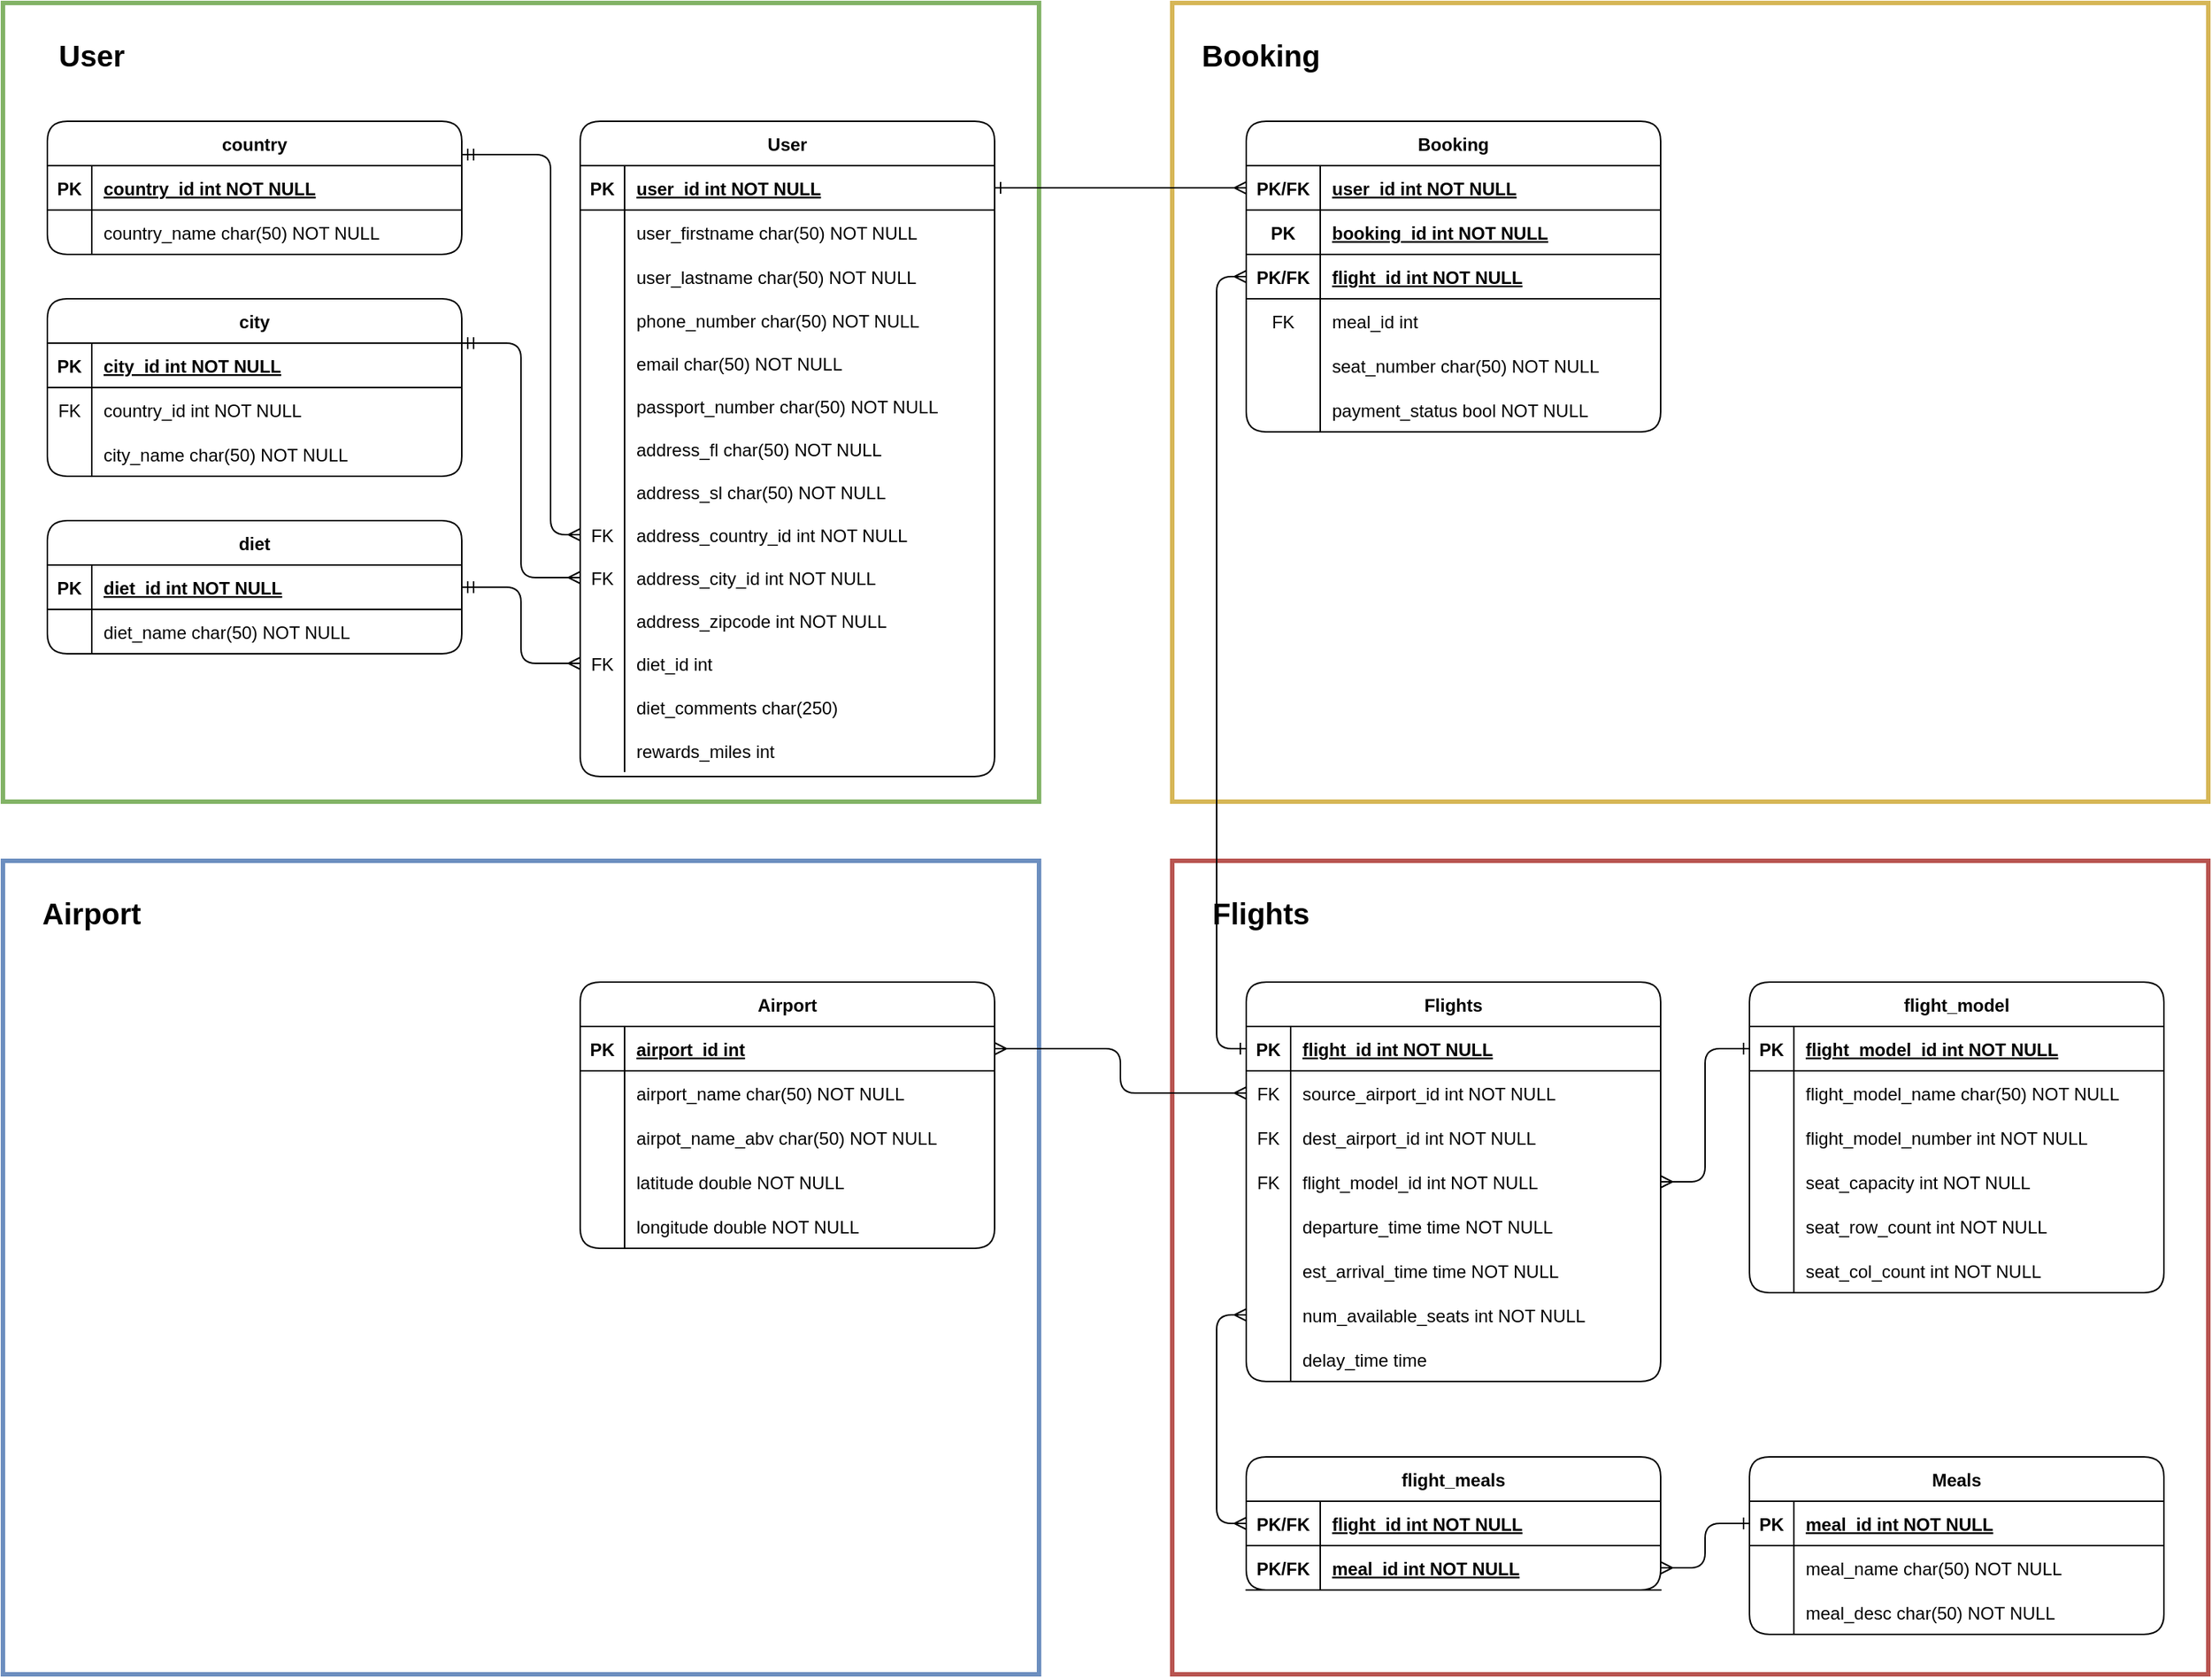 <mxfile version="20.3.0" type="device"><diagram id="R2lEEEUBdFMjLlhIrx00" name="Page-1"><mxGraphModel dx="3605" dy="1136" grid="1" gridSize="10" guides="1" tooltips="1" connect="1" arrows="1" fold="1" page="1" pageScale="1" pageWidth="850" pageHeight="1100" math="0" shadow="0" extFonts="Permanent Marker^https://fonts.googleapis.com/css?family=Permanent+Marker"><root><mxCell id="0"/><mxCell id="1" parent="0"/><mxCell id="bxYTt4ut_cPUTxwGHmNf-6" value="" style="whiteSpace=wrap;html=1;rounded=0;sketch=0;fillStyle=auto;fillColor=none;perimeterSpacing=1;strokeColor=#6c8ebf;strokeWidth=3;" vertex="1" parent="1"><mxGeometry x="-740" y="620" width="700" height="550" as="geometry"/></mxCell><mxCell id="bxYTt4ut_cPUTxwGHmNf-5" value="" style="whiteSpace=wrap;html=1;rounded=0;sketch=0;fillStyle=auto;fillColor=none;perimeterSpacing=1;strokeColor=#b85450;strokeWidth=3;" vertex="1" parent="1"><mxGeometry x="50" y="620" width="700" height="550" as="geometry"/></mxCell><mxCell id="bxYTt4ut_cPUTxwGHmNf-4" value="" style="whiteSpace=wrap;html=1;rounded=0;sketch=0;fillStyle=auto;fillColor=none;perimeterSpacing=1;strokeColor=#d6b656;strokeWidth=3;" vertex="1" parent="1"><mxGeometry x="50" y="40" width="700" height="540" as="geometry"/></mxCell><mxCell id="bxYTt4ut_cPUTxwGHmNf-3" value="" style="whiteSpace=wrap;html=1;rounded=0;sketch=0;fillStyle=auto;fillColor=none;perimeterSpacing=1;strokeColor=#82b366;strokeWidth=3;" vertex="1" parent="1"><mxGeometry x="-740" y="40" width="700" height="540" as="geometry"/></mxCell><mxCell id="C-vyLk0tnHw3VtMMgP7b-2" value="Booking" style="shape=table;startSize=30;container=1;collapsible=1;childLayout=tableLayout;fixedRows=1;rowLines=0;fontStyle=1;align=center;resizeLast=1;rounded=1;" parent="1" vertex="1"><mxGeometry x="100" y="120" width="280" height="210" as="geometry"/></mxCell><mxCell id="C-vyLk0tnHw3VtMMgP7b-3" value="" style="shape=partialRectangle;collapsible=0;dropTarget=0;pointerEvents=0;fillColor=none;points=[[0,0.5],[1,0.5]];portConstraint=eastwest;top=0;left=0;right=0;bottom=1;" parent="C-vyLk0tnHw3VtMMgP7b-2" vertex="1"><mxGeometry y="30" width="280" height="30" as="geometry"/></mxCell><mxCell id="C-vyLk0tnHw3VtMMgP7b-4" value="PK/FK" style="shape=partialRectangle;overflow=hidden;connectable=0;fillColor=none;top=0;left=0;bottom=0;right=0;fontStyle=1;" parent="C-vyLk0tnHw3VtMMgP7b-3" vertex="1"><mxGeometry width="50" height="30" as="geometry"><mxRectangle width="50" height="30" as="alternateBounds"/></mxGeometry></mxCell><mxCell id="C-vyLk0tnHw3VtMMgP7b-5" value="user_id int NOT NULL " style="shape=partialRectangle;overflow=hidden;connectable=0;fillColor=none;top=0;left=0;bottom=0;right=0;align=left;spacingLeft=6;fontStyle=5;" parent="C-vyLk0tnHw3VtMMgP7b-3" vertex="1"><mxGeometry x="50" width="230" height="30" as="geometry"><mxRectangle width="230" height="30" as="alternateBounds"/></mxGeometry></mxCell><mxCell id="lX04z2hydrAhN4slRH4q-116" value="" style="shape=partialRectangle;collapsible=0;dropTarget=0;pointerEvents=0;fillColor=none;points=[[0,0.5],[1,0.5]];portConstraint=eastwest;top=0;left=0;right=0;bottom=1;" parent="C-vyLk0tnHw3VtMMgP7b-2" vertex="1"><mxGeometry y="60" width="280" height="30" as="geometry"/></mxCell><mxCell id="lX04z2hydrAhN4slRH4q-117" value="PK" style="shape=partialRectangle;overflow=hidden;connectable=0;fillColor=none;top=0;left=0;bottom=0;right=0;fontStyle=1;" parent="lX04z2hydrAhN4slRH4q-116" vertex="1"><mxGeometry width="50" height="30" as="geometry"><mxRectangle width="50" height="30" as="alternateBounds"/></mxGeometry></mxCell><mxCell id="lX04z2hydrAhN4slRH4q-118" value="booking_id int NOT NULL " style="shape=partialRectangle;overflow=hidden;connectable=0;fillColor=none;top=0;left=0;bottom=0;right=0;align=left;spacingLeft=6;fontStyle=5;" parent="lX04z2hydrAhN4slRH4q-116" vertex="1"><mxGeometry x="50" width="230" height="30" as="geometry"><mxRectangle width="230" height="30" as="alternateBounds"/></mxGeometry></mxCell><mxCell id="lX04z2hydrAhN4slRH4q-119" value="" style="shape=partialRectangle;collapsible=0;dropTarget=0;pointerEvents=0;fillColor=none;points=[[0,0.5],[1,0.5]];portConstraint=eastwest;top=0;left=0;right=0;bottom=1;" parent="C-vyLk0tnHw3VtMMgP7b-2" vertex="1"><mxGeometry y="90" width="280" height="30" as="geometry"/></mxCell><mxCell id="lX04z2hydrAhN4slRH4q-120" value="PK/FK" style="shape=partialRectangle;overflow=hidden;connectable=0;fillColor=none;top=0;left=0;bottom=0;right=0;fontStyle=1;" parent="lX04z2hydrAhN4slRH4q-119" vertex="1"><mxGeometry width="50" height="30" as="geometry"><mxRectangle width="50" height="30" as="alternateBounds"/></mxGeometry></mxCell><mxCell id="lX04z2hydrAhN4slRH4q-121" value="flight_id int NOT NULL " style="shape=partialRectangle;overflow=hidden;connectable=0;fillColor=none;top=0;left=0;bottom=0;right=0;align=left;spacingLeft=6;fontStyle=5;" parent="lX04z2hydrAhN4slRH4q-119" vertex="1"><mxGeometry x="50" width="230" height="30" as="geometry"><mxRectangle width="230" height="30" as="alternateBounds"/></mxGeometry></mxCell><mxCell id="C-vyLk0tnHw3VtMMgP7b-9" value="" style="shape=partialRectangle;collapsible=0;dropTarget=0;pointerEvents=0;fillColor=none;points=[[0,0.5],[1,0.5]];portConstraint=eastwest;top=0;left=0;right=0;bottom=0;" parent="C-vyLk0tnHw3VtMMgP7b-2" vertex="1"><mxGeometry y="120" width="280" height="30" as="geometry"/></mxCell><mxCell id="C-vyLk0tnHw3VtMMgP7b-10" value="FK" style="shape=partialRectangle;overflow=hidden;connectable=0;fillColor=none;top=0;left=0;bottom=0;right=0;" parent="C-vyLk0tnHw3VtMMgP7b-9" vertex="1"><mxGeometry width="50" height="30" as="geometry"><mxRectangle width="50" height="30" as="alternateBounds"/></mxGeometry></mxCell><mxCell id="C-vyLk0tnHw3VtMMgP7b-11" value="meal_id int " style="shape=partialRectangle;overflow=hidden;connectable=0;fillColor=none;top=0;left=0;bottom=0;right=0;align=left;spacingLeft=6;" parent="C-vyLk0tnHw3VtMMgP7b-9" vertex="1"><mxGeometry x="50" width="230" height="30" as="geometry"><mxRectangle width="230" height="30" as="alternateBounds"/></mxGeometry></mxCell><mxCell id="lX04z2hydrAhN4slRH4q-99" value="" style="shape=partialRectangle;collapsible=0;dropTarget=0;pointerEvents=0;fillColor=none;points=[[0,0.5],[1,0.5]];portConstraint=eastwest;top=0;left=0;right=0;bottom=0;" parent="C-vyLk0tnHw3VtMMgP7b-2" vertex="1"><mxGeometry y="150" width="280" height="30" as="geometry"/></mxCell><mxCell id="lX04z2hydrAhN4slRH4q-100" value="" style="shape=partialRectangle;overflow=hidden;connectable=0;fillColor=none;top=0;left=0;bottom=0;right=0;fontStyle=1" parent="lX04z2hydrAhN4slRH4q-99" vertex="1"><mxGeometry width="50" height="30" as="geometry"><mxRectangle width="50" height="30" as="alternateBounds"/></mxGeometry></mxCell><mxCell id="lX04z2hydrAhN4slRH4q-101" value="seat_number char(50) NOT NULL" style="shape=partialRectangle;overflow=hidden;connectable=0;fillColor=none;top=0;left=0;bottom=0;right=0;align=left;spacingLeft=6;" parent="lX04z2hydrAhN4slRH4q-99" vertex="1"><mxGeometry x="50" width="230" height="30" as="geometry"><mxRectangle width="230" height="30" as="alternateBounds"/></mxGeometry></mxCell><mxCell id="lX04z2hydrAhN4slRH4q-102" value="" style="shape=partialRectangle;collapsible=0;dropTarget=0;pointerEvents=0;fillColor=none;points=[[0,0.5],[1,0.5]];portConstraint=eastwest;top=0;left=0;right=0;bottom=0;" parent="C-vyLk0tnHw3VtMMgP7b-2" vertex="1"><mxGeometry y="180" width="280" height="30" as="geometry"/></mxCell><mxCell id="lX04z2hydrAhN4slRH4q-103" value="" style="shape=partialRectangle;overflow=hidden;connectable=0;fillColor=none;top=0;left=0;bottom=0;right=0;" parent="lX04z2hydrAhN4slRH4q-102" vertex="1"><mxGeometry width="50" height="30" as="geometry"><mxRectangle width="50" height="30" as="alternateBounds"/></mxGeometry></mxCell><mxCell id="lX04z2hydrAhN4slRH4q-104" value="payment_status bool NOT NULL" style="shape=partialRectangle;overflow=hidden;connectable=0;fillColor=none;top=0;left=0;bottom=0;right=0;align=left;spacingLeft=6;" parent="lX04z2hydrAhN4slRH4q-102" vertex="1"><mxGeometry x="50" width="230" height="30" as="geometry"><mxRectangle width="230" height="30" as="alternateBounds"/></mxGeometry></mxCell><mxCell id="C-vyLk0tnHw3VtMMgP7b-13" value="Flights" style="shape=table;startSize=30;container=1;collapsible=1;childLayout=tableLayout;fixedRows=1;rowLines=0;fontStyle=1;align=center;resizeLast=1;rounded=1;" parent="1" vertex="1"><mxGeometry x="100" y="702" width="280" height="270" as="geometry"/></mxCell><mxCell id="C-vyLk0tnHw3VtMMgP7b-14" value="" style="shape=partialRectangle;collapsible=0;dropTarget=0;pointerEvents=0;fillColor=none;points=[[0,0.5],[1,0.5]];portConstraint=eastwest;top=0;left=0;right=0;bottom=1;" parent="C-vyLk0tnHw3VtMMgP7b-13" vertex="1"><mxGeometry y="30" width="280" height="30" as="geometry"/></mxCell><mxCell id="C-vyLk0tnHw3VtMMgP7b-15" value="PK" style="shape=partialRectangle;overflow=hidden;connectable=0;fillColor=none;top=0;left=0;bottom=0;right=0;fontStyle=1;" parent="C-vyLk0tnHw3VtMMgP7b-14" vertex="1"><mxGeometry width="30" height="30" as="geometry"><mxRectangle width="30" height="30" as="alternateBounds"/></mxGeometry></mxCell><mxCell id="C-vyLk0tnHw3VtMMgP7b-16" value="flight_id int NOT NULL " style="shape=partialRectangle;overflow=hidden;connectable=0;fillColor=none;top=0;left=0;bottom=0;right=0;align=left;spacingLeft=6;fontStyle=5;" parent="C-vyLk0tnHw3VtMMgP7b-14" vertex="1"><mxGeometry x="30" width="250" height="30" as="geometry"><mxRectangle width="250" height="30" as="alternateBounds"/></mxGeometry></mxCell><mxCell id="C-vyLk0tnHw3VtMMgP7b-20" value="" style="shape=partialRectangle;collapsible=0;dropTarget=0;pointerEvents=0;fillColor=none;points=[[0,0.5],[1,0.5]];portConstraint=eastwest;top=0;left=0;right=0;bottom=0;" parent="C-vyLk0tnHw3VtMMgP7b-13" vertex="1"><mxGeometry y="60" width="280" height="30" as="geometry"/></mxCell><mxCell id="C-vyLk0tnHw3VtMMgP7b-21" value="FK" style="shape=partialRectangle;overflow=hidden;connectable=0;fillColor=none;top=0;left=0;bottom=0;right=0;" parent="C-vyLk0tnHw3VtMMgP7b-20" vertex="1"><mxGeometry width="30" height="30" as="geometry"><mxRectangle width="30" height="30" as="alternateBounds"/></mxGeometry></mxCell><mxCell id="C-vyLk0tnHw3VtMMgP7b-22" value="source_airport_id int NOT NULL" style="shape=partialRectangle;overflow=hidden;connectable=0;fillColor=none;top=0;left=0;bottom=0;right=0;align=left;spacingLeft=6;" parent="C-vyLk0tnHw3VtMMgP7b-20" vertex="1"><mxGeometry x="30" width="250" height="30" as="geometry"><mxRectangle width="250" height="30" as="alternateBounds"/></mxGeometry></mxCell><mxCell id="C-vyLk0tnHw3VtMMgP7b-17" value="" style="shape=partialRectangle;collapsible=0;dropTarget=0;pointerEvents=0;fillColor=none;points=[[0,0.5],[1,0.5]];portConstraint=eastwest;top=0;left=0;right=0;bottom=0;" parent="C-vyLk0tnHw3VtMMgP7b-13" vertex="1"><mxGeometry y="90" width="280" height="30" as="geometry"/></mxCell><mxCell id="C-vyLk0tnHw3VtMMgP7b-18" value="FK" style="shape=partialRectangle;overflow=hidden;connectable=0;fillColor=none;top=0;left=0;bottom=0;right=0;" parent="C-vyLk0tnHw3VtMMgP7b-17" vertex="1"><mxGeometry width="30" height="30" as="geometry"><mxRectangle width="30" height="30" as="alternateBounds"/></mxGeometry></mxCell><mxCell id="C-vyLk0tnHw3VtMMgP7b-19" value="dest_airport_id int NOT NULL" style="shape=partialRectangle;overflow=hidden;connectable=0;fillColor=none;top=0;left=0;bottom=0;right=0;align=left;spacingLeft=6;" parent="C-vyLk0tnHw3VtMMgP7b-17" vertex="1"><mxGeometry x="30" width="250" height="30" as="geometry"><mxRectangle width="250" height="30" as="alternateBounds"/></mxGeometry></mxCell><mxCell id="lX04z2hydrAhN4slRH4q-123" value="" style="shape=partialRectangle;collapsible=0;dropTarget=0;pointerEvents=0;fillColor=none;points=[[0,0.5],[1,0.5]];portConstraint=eastwest;top=0;left=0;right=0;bottom=0;" parent="C-vyLk0tnHw3VtMMgP7b-13" vertex="1"><mxGeometry y="120" width="280" height="30" as="geometry"/></mxCell><mxCell id="lX04z2hydrAhN4slRH4q-124" value="FK" style="shape=partialRectangle;overflow=hidden;connectable=0;fillColor=none;top=0;left=0;bottom=0;right=0;" parent="lX04z2hydrAhN4slRH4q-123" vertex="1"><mxGeometry width="30" height="30" as="geometry"><mxRectangle width="30" height="30" as="alternateBounds"/></mxGeometry></mxCell><mxCell id="lX04z2hydrAhN4slRH4q-125" value="flight_model_id int NOT NULL" style="shape=partialRectangle;overflow=hidden;connectable=0;fillColor=none;top=0;left=0;bottom=0;right=0;align=left;spacingLeft=6;" parent="lX04z2hydrAhN4slRH4q-123" vertex="1"><mxGeometry x="30" width="250" height="30" as="geometry"><mxRectangle width="250" height="30" as="alternateBounds"/></mxGeometry></mxCell><mxCell id="lX04z2hydrAhN4slRH4q-126" value="" style="shape=partialRectangle;collapsible=0;dropTarget=0;pointerEvents=0;fillColor=none;points=[[0,0.5],[1,0.5]];portConstraint=eastwest;top=0;left=0;right=0;bottom=0;" parent="C-vyLk0tnHw3VtMMgP7b-13" vertex="1"><mxGeometry y="150" width="280" height="30" as="geometry"/></mxCell><mxCell id="lX04z2hydrAhN4slRH4q-127" value="" style="shape=partialRectangle;overflow=hidden;connectable=0;fillColor=none;top=0;left=0;bottom=0;right=0;" parent="lX04z2hydrAhN4slRH4q-126" vertex="1"><mxGeometry width="30" height="30" as="geometry"><mxRectangle width="30" height="30" as="alternateBounds"/></mxGeometry></mxCell><mxCell id="lX04z2hydrAhN4slRH4q-128" value="departure_time time NOT NULL" style="shape=partialRectangle;overflow=hidden;connectable=0;fillColor=none;top=0;left=0;bottom=0;right=0;align=left;spacingLeft=6;" parent="lX04z2hydrAhN4slRH4q-126" vertex="1"><mxGeometry x="30" width="250" height="30" as="geometry"><mxRectangle width="250" height="30" as="alternateBounds"/></mxGeometry></mxCell><mxCell id="lX04z2hydrAhN4slRH4q-129" value="" style="shape=partialRectangle;collapsible=0;dropTarget=0;pointerEvents=0;fillColor=none;points=[[0,0.5],[1,0.5]];portConstraint=eastwest;top=0;left=0;right=0;bottom=0;" parent="C-vyLk0tnHw3VtMMgP7b-13" vertex="1"><mxGeometry y="180" width="280" height="30" as="geometry"/></mxCell><mxCell id="lX04z2hydrAhN4slRH4q-130" value="" style="shape=partialRectangle;overflow=hidden;connectable=0;fillColor=none;top=0;left=0;bottom=0;right=0;" parent="lX04z2hydrAhN4slRH4q-129" vertex="1"><mxGeometry width="30" height="30" as="geometry"><mxRectangle width="30" height="30" as="alternateBounds"/></mxGeometry></mxCell><mxCell id="lX04z2hydrAhN4slRH4q-131" value="est_arrival_time time NOT NULL" style="shape=partialRectangle;overflow=hidden;connectable=0;fillColor=none;top=0;left=0;bottom=0;right=0;align=left;spacingLeft=6;" parent="lX04z2hydrAhN4slRH4q-129" vertex="1"><mxGeometry x="30" width="250" height="30" as="geometry"><mxRectangle width="250" height="30" as="alternateBounds"/></mxGeometry></mxCell><mxCell id="lX04z2hydrAhN4slRH4q-132" value="" style="shape=partialRectangle;collapsible=0;dropTarget=0;pointerEvents=0;fillColor=none;points=[[0,0.5],[1,0.5]];portConstraint=eastwest;top=0;left=0;right=0;bottom=0;" parent="C-vyLk0tnHw3VtMMgP7b-13" vertex="1"><mxGeometry y="210" width="280" height="30" as="geometry"/></mxCell><mxCell id="lX04z2hydrAhN4slRH4q-133" value="" style="shape=partialRectangle;overflow=hidden;connectable=0;fillColor=none;top=0;left=0;bottom=0;right=0;" parent="lX04z2hydrAhN4slRH4q-132" vertex="1"><mxGeometry width="30" height="30" as="geometry"><mxRectangle width="30" height="30" as="alternateBounds"/></mxGeometry></mxCell><mxCell id="lX04z2hydrAhN4slRH4q-134" value="num_available_seats int NOT NULL" style="shape=partialRectangle;overflow=hidden;connectable=0;fillColor=none;top=0;left=0;bottom=0;right=0;align=left;spacingLeft=6;" parent="lX04z2hydrAhN4slRH4q-132" vertex="1"><mxGeometry x="30" width="250" height="30" as="geometry"><mxRectangle width="250" height="30" as="alternateBounds"/></mxGeometry></mxCell><mxCell id="lX04z2hydrAhN4slRH4q-177" value="" style="shape=partialRectangle;collapsible=0;dropTarget=0;pointerEvents=0;fillColor=none;points=[[0,0.5],[1,0.5]];portConstraint=eastwest;top=0;left=0;right=0;bottom=0;" parent="C-vyLk0tnHw3VtMMgP7b-13" vertex="1"><mxGeometry y="240" width="280" height="30" as="geometry"/></mxCell><mxCell id="lX04z2hydrAhN4slRH4q-178" value="" style="shape=partialRectangle;overflow=hidden;connectable=0;fillColor=none;top=0;left=0;bottom=0;right=0;" parent="lX04z2hydrAhN4slRH4q-177" vertex="1"><mxGeometry width="30" height="30" as="geometry"><mxRectangle width="30" height="30" as="alternateBounds"/></mxGeometry></mxCell><mxCell id="lX04z2hydrAhN4slRH4q-179" value="delay_time time" style="shape=partialRectangle;overflow=hidden;connectable=0;fillColor=none;top=0;left=0;bottom=0;right=0;align=left;spacingLeft=6;" parent="lX04z2hydrAhN4slRH4q-177" vertex="1"><mxGeometry x="30" width="250" height="30" as="geometry"><mxRectangle width="250" height="30" as="alternateBounds"/></mxGeometry></mxCell><mxCell id="C-vyLk0tnHw3VtMMgP7b-23" value="User" style="shape=table;startSize=30;container=1;collapsible=1;childLayout=tableLayout;fixedRows=1;rowLines=0;fontStyle=1;align=center;resizeLast=1;fillColor=default;rounded=1;" parent="1" vertex="1"><mxGeometry x="-350" y="120" width="280" height="443" as="geometry"/></mxCell><mxCell id="C-vyLk0tnHw3VtMMgP7b-24" value="" style="shape=partialRectangle;collapsible=0;dropTarget=0;pointerEvents=0;fillColor=none;points=[[0,0.5],[1,0.5]];portConstraint=eastwest;top=0;left=0;right=0;bottom=1;" parent="C-vyLk0tnHw3VtMMgP7b-23" vertex="1"><mxGeometry y="30" width="280" height="30" as="geometry"/></mxCell><mxCell id="C-vyLk0tnHw3VtMMgP7b-25" value="PK" style="shape=partialRectangle;overflow=hidden;connectable=0;fillColor=none;top=0;left=0;bottom=0;right=0;fontStyle=1;" parent="C-vyLk0tnHw3VtMMgP7b-24" vertex="1"><mxGeometry width="30" height="30" as="geometry"><mxRectangle width="30" height="30" as="alternateBounds"/></mxGeometry></mxCell><mxCell id="C-vyLk0tnHw3VtMMgP7b-26" value="user_id int NOT NULL " style="shape=partialRectangle;overflow=hidden;connectable=0;fillColor=none;top=0;left=0;bottom=0;right=0;align=left;spacingLeft=6;fontStyle=5;" parent="C-vyLk0tnHw3VtMMgP7b-24" vertex="1"><mxGeometry x="30" width="250" height="30" as="geometry"><mxRectangle width="250" height="30" as="alternateBounds"/></mxGeometry></mxCell><mxCell id="C-vyLk0tnHw3VtMMgP7b-27" value="" style="shape=partialRectangle;collapsible=0;dropTarget=0;pointerEvents=0;fillColor=none;points=[[0,0.5],[1,0.5]];portConstraint=eastwest;top=0;left=0;right=0;bottom=0;" parent="C-vyLk0tnHw3VtMMgP7b-23" vertex="1"><mxGeometry y="60" width="280" height="30" as="geometry"/></mxCell><mxCell id="C-vyLk0tnHw3VtMMgP7b-28" value="" style="shape=partialRectangle;overflow=hidden;connectable=0;fillColor=none;top=0;left=0;bottom=0;right=0;" parent="C-vyLk0tnHw3VtMMgP7b-27" vertex="1"><mxGeometry width="30" height="30" as="geometry"><mxRectangle width="30" height="30" as="alternateBounds"/></mxGeometry></mxCell><mxCell id="C-vyLk0tnHw3VtMMgP7b-29" value="user_firstname char(50) NOT NULL" style="shape=partialRectangle;overflow=hidden;connectable=0;fillColor=none;top=0;left=0;bottom=0;right=0;align=left;spacingLeft=6;" parent="C-vyLk0tnHw3VtMMgP7b-27" vertex="1"><mxGeometry x="30" width="250" height="30" as="geometry"><mxRectangle width="250" height="30" as="alternateBounds"/></mxGeometry></mxCell><mxCell id="bxYTt4ut_cPUTxwGHmNf-11" value="" style="shape=partialRectangle;collapsible=0;dropTarget=0;pointerEvents=0;fillColor=none;points=[[0,0.5],[1,0.5]];portConstraint=eastwest;top=0;left=0;right=0;bottom=0;" vertex="1" parent="C-vyLk0tnHw3VtMMgP7b-23"><mxGeometry y="90" width="280" height="30" as="geometry"/></mxCell><mxCell id="bxYTt4ut_cPUTxwGHmNf-12" value="" style="shape=partialRectangle;overflow=hidden;connectable=0;fillColor=none;top=0;left=0;bottom=0;right=0;" vertex="1" parent="bxYTt4ut_cPUTxwGHmNf-11"><mxGeometry width="30" height="30" as="geometry"><mxRectangle width="30" height="30" as="alternateBounds"/></mxGeometry></mxCell><mxCell id="bxYTt4ut_cPUTxwGHmNf-13" value="user_lastname char(50) NOT NULL" style="shape=partialRectangle;overflow=hidden;connectable=0;fillColor=none;top=0;left=0;bottom=0;right=0;align=left;spacingLeft=6;" vertex="1" parent="bxYTt4ut_cPUTxwGHmNf-11"><mxGeometry x="30" width="250" height="30" as="geometry"><mxRectangle width="250" height="30" as="alternateBounds"/></mxGeometry></mxCell><mxCell id="lX04z2hydrAhN4slRH4q-5" value="" style="shape=partialRectangle;collapsible=0;dropTarget=0;pointerEvents=0;fillColor=none;points=[[0,0.5],[1,0.5]];portConstraint=eastwest;top=0;left=0;right=0;bottom=0;" parent="C-vyLk0tnHw3VtMMgP7b-23" vertex="1"><mxGeometry y="120" width="280" height="29" as="geometry"/></mxCell><mxCell id="lX04z2hydrAhN4slRH4q-6" value="" style="shape=partialRectangle;overflow=hidden;connectable=0;fillColor=none;top=0;left=0;bottom=0;right=0;" parent="lX04z2hydrAhN4slRH4q-5" vertex="1"><mxGeometry width="30" height="29" as="geometry"><mxRectangle width="30" height="29" as="alternateBounds"/></mxGeometry></mxCell><mxCell id="lX04z2hydrAhN4slRH4q-7" value="phone_number char(50) NOT NULL" style="shape=partialRectangle;overflow=hidden;connectable=0;fillColor=none;top=0;left=0;bottom=0;right=0;align=left;spacingLeft=6;" parent="lX04z2hydrAhN4slRH4q-5" vertex="1"><mxGeometry x="30" width="250" height="29" as="geometry"><mxRectangle width="250" height="29" as="alternateBounds"/></mxGeometry></mxCell><mxCell id="lX04z2hydrAhN4slRH4q-63" value="" style="shape=partialRectangle;collapsible=0;dropTarget=0;pointerEvents=0;fillColor=none;points=[[0,0.5],[1,0.5]];portConstraint=eastwest;top=0;left=0;right=0;bottom=0;" parent="C-vyLk0tnHw3VtMMgP7b-23" vertex="1"><mxGeometry y="149" width="280" height="29" as="geometry"/></mxCell><mxCell id="lX04z2hydrAhN4slRH4q-64" value="" style="shape=partialRectangle;overflow=hidden;connectable=0;fillColor=none;top=0;left=0;bottom=0;right=0;" parent="lX04z2hydrAhN4slRH4q-63" vertex="1"><mxGeometry width="30" height="29" as="geometry"><mxRectangle width="30" height="29" as="alternateBounds"/></mxGeometry></mxCell><mxCell id="lX04z2hydrAhN4slRH4q-65" value="email char(50) NOT NULL" style="shape=partialRectangle;overflow=hidden;connectable=0;fillColor=none;top=0;left=0;bottom=0;right=0;align=left;spacingLeft=6;" parent="lX04z2hydrAhN4slRH4q-63" vertex="1"><mxGeometry x="30" width="250" height="29" as="geometry"><mxRectangle width="250" height="29" as="alternateBounds"/></mxGeometry></mxCell><mxCell id="lX04z2hydrAhN4slRH4q-66" value="" style="shape=partialRectangle;collapsible=0;dropTarget=0;pointerEvents=0;fillColor=none;points=[[0,0.5],[1,0.5]];portConstraint=eastwest;top=0;left=0;right=0;bottom=0;" parent="C-vyLk0tnHw3VtMMgP7b-23" vertex="1"><mxGeometry y="178" width="280" height="29" as="geometry"/></mxCell><mxCell id="lX04z2hydrAhN4slRH4q-67" value="" style="shape=partialRectangle;overflow=hidden;connectable=0;fillColor=none;top=0;left=0;bottom=0;right=0;" parent="lX04z2hydrAhN4slRH4q-66" vertex="1"><mxGeometry width="30" height="29" as="geometry"><mxRectangle width="30" height="29" as="alternateBounds"/></mxGeometry></mxCell><mxCell id="lX04z2hydrAhN4slRH4q-68" value="passport_number char(50) NOT NULL" style="shape=partialRectangle;overflow=hidden;connectable=0;fillColor=none;top=0;left=0;bottom=0;right=0;align=left;spacingLeft=6;" parent="lX04z2hydrAhN4slRH4q-66" vertex="1"><mxGeometry x="30" width="250" height="29" as="geometry"><mxRectangle width="250" height="29" as="alternateBounds"/></mxGeometry></mxCell><mxCell id="lX04z2hydrAhN4slRH4q-81" value="" style="shape=partialRectangle;collapsible=0;dropTarget=0;pointerEvents=0;fillColor=none;points=[[0,0.5],[1,0.5]];portConstraint=eastwest;top=0;left=0;right=0;bottom=0;" parent="C-vyLk0tnHw3VtMMgP7b-23" vertex="1"><mxGeometry y="207" width="280" height="29" as="geometry"/></mxCell><mxCell id="lX04z2hydrAhN4slRH4q-82" value="" style="shape=partialRectangle;overflow=hidden;connectable=0;fillColor=none;top=0;left=0;bottom=0;right=0;" parent="lX04z2hydrAhN4slRH4q-81" vertex="1"><mxGeometry width="30" height="29" as="geometry"><mxRectangle width="30" height="29" as="alternateBounds"/></mxGeometry></mxCell><mxCell id="lX04z2hydrAhN4slRH4q-83" value="address_fl char(50) NOT NULL" style="shape=partialRectangle;overflow=hidden;connectable=0;fillColor=none;top=0;left=0;bottom=0;right=0;align=left;spacingLeft=6;" parent="lX04z2hydrAhN4slRH4q-81" vertex="1"><mxGeometry x="30" width="250" height="29" as="geometry"><mxRectangle width="250" height="29" as="alternateBounds"/></mxGeometry></mxCell><mxCell id="lX04z2hydrAhN4slRH4q-84" value="" style="shape=partialRectangle;collapsible=0;dropTarget=0;pointerEvents=0;fillColor=none;points=[[0,0.5],[1,0.5]];portConstraint=eastwest;top=0;left=0;right=0;bottom=0;" parent="C-vyLk0tnHw3VtMMgP7b-23" vertex="1"><mxGeometry y="236" width="280" height="29" as="geometry"/></mxCell><mxCell id="lX04z2hydrAhN4slRH4q-85" value="" style="shape=partialRectangle;overflow=hidden;connectable=0;fillColor=none;top=0;left=0;bottom=0;right=0;" parent="lX04z2hydrAhN4slRH4q-84" vertex="1"><mxGeometry width="30" height="29" as="geometry"><mxRectangle width="30" height="29" as="alternateBounds"/></mxGeometry></mxCell><mxCell id="lX04z2hydrAhN4slRH4q-86" value="address_sl char(50) NOT NULL" style="shape=partialRectangle;overflow=hidden;connectable=0;fillColor=none;top=0;left=0;bottom=0;right=0;align=left;spacingLeft=6;" parent="lX04z2hydrAhN4slRH4q-84" vertex="1"><mxGeometry x="30" width="250" height="29" as="geometry"><mxRectangle width="250" height="29" as="alternateBounds"/></mxGeometry></mxCell><mxCell id="lX04z2hydrAhN4slRH4q-87" value="" style="shape=partialRectangle;collapsible=0;dropTarget=0;pointerEvents=0;fillColor=none;points=[[0,0.5],[1,0.5]];portConstraint=eastwest;top=0;left=0;right=0;bottom=0;" parent="C-vyLk0tnHw3VtMMgP7b-23" vertex="1"><mxGeometry y="265" width="280" height="29" as="geometry"/></mxCell><mxCell id="lX04z2hydrAhN4slRH4q-88" value="FK" style="shape=partialRectangle;overflow=hidden;connectable=0;fillColor=none;top=0;left=0;bottom=0;right=0;" parent="lX04z2hydrAhN4slRH4q-87" vertex="1"><mxGeometry width="30" height="29" as="geometry"><mxRectangle width="30" height="29" as="alternateBounds"/></mxGeometry></mxCell><mxCell id="lX04z2hydrAhN4slRH4q-89" value="address_country_id int NOT NULL" style="shape=partialRectangle;overflow=hidden;connectable=0;fillColor=none;top=0;left=0;bottom=0;right=0;align=left;spacingLeft=6;" parent="lX04z2hydrAhN4slRH4q-87" vertex="1"><mxGeometry x="30" width="250" height="29" as="geometry"><mxRectangle width="250" height="29" as="alternateBounds"/></mxGeometry></mxCell><mxCell id="lX04z2hydrAhN4slRH4q-90" value="" style="shape=partialRectangle;collapsible=0;dropTarget=0;pointerEvents=0;fillColor=none;points=[[0,0.5],[1,0.5]];portConstraint=eastwest;top=0;left=0;right=0;bottom=0;" parent="C-vyLk0tnHw3VtMMgP7b-23" vertex="1"><mxGeometry y="294" width="280" height="29" as="geometry"/></mxCell><mxCell id="lX04z2hydrAhN4slRH4q-91" value="FK" style="shape=partialRectangle;overflow=hidden;connectable=0;fillColor=none;top=0;left=0;bottom=0;right=0;" parent="lX04z2hydrAhN4slRH4q-90" vertex="1"><mxGeometry width="30" height="29" as="geometry"><mxRectangle width="30" height="29" as="alternateBounds"/></mxGeometry></mxCell><mxCell id="lX04z2hydrAhN4slRH4q-92" value="address_city_id int NOT NULL" style="shape=partialRectangle;overflow=hidden;connectable=0;fillColor=none;top=0;left=0;bottom=0;right=0;align=left;spacingLeft=6;" parent="lX04z2hydrAhN4slRH4q-90" vertex="1"><mxGeometry x="30" width="250" height="29" as="geometry"><mxRectangle width="250" height="29" as="alternateBounds"/></mxGeometry></mxCell><mxCell id="lX04z2hydrAhN4slRH4q-93" value="" style="shape=partialRectangle;collapsible=0;dropTarget=0;pointerEvents=0;fillColor=none;points=[[0,0.5],[1,0.5]];portConstraint=eastwest;top=0;left=0;right=0;bottom=0;" parent="C-vyLk0tnHw3VtMMgP7b-23" vertex="1"><mxGeometry y="323" width="280" height="29" as="geometry"/></mxCell><mxCell id="lX04z2hydrAhN4slRH4q-94" value="" style="shape=partialRectangle;overflow=hidden;connectable=0;fillColor=none;top=0;left=0;bottom=0;right=0;" parent="lX04z2hydrAhN4slRH4q-93" vertex="1"><mxGeometry width="30" height="29" as="geometry"><mxRectangle width="30" height="29" as="alternateBounds"/></mxGeometry></mxCell><mxCell id="lX04z2hydrAhN4slRH4q-95" value="address_zipcode int NOT NULL" style="shape=partialRectangle;overflow=hidden;connectable=0;fillColor=none;top=0;left=0;bottom=0;right=0;align=left;spacingLeft=6;" parent="lX04z2hydrAhN4slRH4q-93" vertex="1"><mxGeometry x="30" width="250" height="29" as="geometry"><mxRectangle width="250" height="29" as="alternateBounds"/></mxGeometry></mxCell><mxCell id="lX04z2hydrAhN4slRH4q-297" value="" style="shape=partialRectangle;collapsible=0;dropTarget=0;pointerEvents=0;fillColor=none;points=[[0,0.5],[1,0.5]];portConstraint=eastwest;top=0;left=0;right=0;bottom=0;" parent="C-vyLk0tnHw3VtMMgP7b-23" vertex="1"><mxGeometry y="352" width="280" height="29" as="geometry"/></mxCell><mxCell id="lX04z2hydrAhN4slRH4q-298" value="FK" style="shape=partialRectangle;overflow=hidden;connectable=0;fillColor=none;top=0;left=0;bottom=0;right=0;" parent="lX04z2hydrAhN4slRH4q-297" vertex="1"><mxGeometry width="30" height="29" as="geometry"><mxRectangle width="30" height="29" as="alternateBounds"/></mxGeometry></mxCell><mxCell id="lX04z2hydrAhN4slRH4q-299" value="diet_id int " style="shape=partialRectangle;overflow=hidden;connectable=0;fillColor=none;top=0;left=0;bottom=0;right=0;align=left;spacingLeft=6;" parent="lX04z2hydrAhN4slRH4q-297" vertex="1"><mxGeometry x="30" width="250" height="29" as="geometry"><mxRectangle width="250" height="29" as="alternateBounds"/></mxGeometry></mxCell><mxCell id="lX04z2hydrAhN4slRH4q-291" value="" style="shape=partialRectangle;collapsible=0;dropTarget=0;pointerEvents=0;fillColor=none;points=[[0,0.5],[1,0.5]];portConstraint=eastwest;top=0;left=0;right=0;bottom=0;" parent="C-vyLk0tnHw3VtMMgP7b-23" vertex="1"><mxGeometry y="381" width="280" height="30" as="geometry"/></mxCell><mxCell id="lX04z2hydrAhN4slRH4q-292" value="" style="shape=partialRectangle;overflow=hidden;connectable=0;fillColor=none;top=0;left=0;bottom=0;right=0;" parent="lX04z2hydrAhN4slRH4q-291" vertex="1"><mxGeometry width="30" height="30" as="geometry"><mxRectangle width="30" height="30" as="alternateBounds"/></mxGeometry></mxCell><mxCell id="lX04z2hydrAhN4slRH4q-293" value="diet_comments char(250)" style="shape=partialRectangle;overflow=hidden;connectable=0;fillColor=none;top=0;left=0;bottom=0;right=0;align=left;spacingLeft=6;" parent="lX04z2hydrAhN4slRH4q-291" vertex="1"><mxGeometry x="30" width="250" height="30" as="geometry"><mxRectangle width="250" height="30" as="alternateBounds"/></mxGeometry></mxCell><mxCell id="lX04z2hydrAhN4slRH4q-174" value="" style="shape=partialRectangle;collapsible=0;dropTarget=0;pointerEvents=0;fillColor=none;points=[[0,0.5],[1,0.5]];portConstraint=eastwest;top=0;left=0;right=0;bottom=0;" parent="C-vyLk0tnHw3VtMMgP7b-23" vertex="1"><mxGeometry y="411" width="280" height="29" as="geometry"/></mxCell><mxCell id="lX04z2hydrAhN4slRH4q-175" value="" style="shape=partialRectangle;overflow=hidden;connectable=0;fillColor=none;top=0;left=0;bottom=0;right=0;" parent="lX04z2hydrAhN4slRH4q-174" vertex="1"><mxGeometry width="30" height="29" as="geometry"><mxRectangle width="30" height="29" as="alternateBounds"/></mxGeometry></mxCell><mxCell id="lX04z2hydrAhN4slRH4q-176" value="rewards_miles int " style="shape=partialRectangle;overflow=hidden;connectable=0;fillColor=none;top=0;left=0;bottom=0;right=0;align=left;spacingLeft=6;" parent="lX04z2hydrAhN4slRH4q-174" vertex="1"><mxGeometry x="30" width="250" height="29" as="geometry"><mxRectangle width="250" height="29" as="alternateBounds"/></mxGeometry></mxCell><mxCell id="lX04z2hydrAhN4slRH4q-1" value="Airport" style="shape=table;startSize=30;container=1;collapsible=1;childLayout=tableLayout;fixedRows=1;rowLines=0;fontStyle=1;align=center;resizeLast=1;rounded=1;" parent="1" vertex="1"><mxGeometry x="-350" y="702" width="280" height="180" as="geometry"/></mxCell><mxCell id="lX04z2hydrAhN4slRH4q-2" value="" style="shape=partialRectangle;collapsible=0;dropTarget=0;pointerEvents=0;fillColor=none;points=[[0,0.5],[1,0.5]];portConstraint=eastwest;top=0;left=0;right=0;bottom=1;" parent="lX04z2hydrAhN4slRH4q-1" vertex="1"><mxGeometry y="30" width="280" height="30" as="geometry"/></mxCell><mxCell id="lX04z2hydrAhN4slRH4q-3" value="PK" style="shape=partialRectangle;overflow=hidden;connectable=0;fillColor=none;top=0;left=0;bottom=0;right=0;fontStyle=1;" parent="lX04z2hydrAhN4slRH4q-2" vertex="1"><mxGeometry width="30" height="30" as="geometry"><mxRectangle width="30" height="30" as="alternateBounds"/></mxGeometry></mxCell><mxCell id="lX04z2hydrAhN4slRH4q-4" value="airport_id int" style="shape=partialRectangle;overflow=hidden;connectable=0;fillColor=none;top=0;left=0;bottom=0;right=0;align=left;spacingLeft=6;fontStyle=5;" parent="lX04z2hydrAhN4slRH4q-2" vertex="1"><mxGeometry x="30" width="250" height="30" as="geometry"><mxRectangle width="250" height="30" as="alternateBounds"/></mxGeometry></mxCell><mxCell id="lX04z2hydrAhN4slRH4q-8" value="" style="shape=partialRectangle;collapsible=0;dropTarget=0;pointerEvents=0;fillColor=none;points=[[0,0.5],[1,0.5]];portConstraint=eastwest;top=0;left=0;right=0;bottom=0;" parent="lX04z2hydrAhN4slRH4q-1" vertex="1"><mxGeometry y="60" width="280" height="30" as="geometry"/></mxCell><mxCell id="lX04z2hydrAhN4slRH4q-9" value="" style="shape=partialRectangle;overflow=hidden;connectable=0;fillColor=none;top=0;left=0;bottom=0;right=0;" parent="lX04z2hydrAhN4slRH4q-8" vertex="1"><mxGeometry width="30" height="30" as="geometry"><mxRectangle width="30" height="30" as="alternateBounds"/></mxGeometry></mxCell><mxCell id="lX04z2hydrAhN4slRH4q-10" value="airport_name char(50) NOT NULL" style="shape=partialRectangle;overflow=hidden;connectable=0;fillColor=none;top=0;left=0;bottom=0;right=0;align=left;spacingLeft=6;" parent="lX04z2hydrAhN4slRH4q-8" vertex="1"><mxGeometry x="30" width="250" height="30" as="geometry"><mxRectangle width="250" height="30" as="alternateBounds"/></mxGeometry></mxCell><mxCell id="lX04z2hydrAhN4slRH4q-69" value="" style="shape=partialRectangle;collapsible=0;dropTarget=0;pointerEvents=0;fillColor=none;points=[[0,0.5],[1,0.5]];portConstraint=eastwest;top=0;left=0;right=0;bottom=0;" parent="lX04z2hydrAhN4slRH4q-1" vertex="1"><mxGeometry y="90" width="280" height="30" as="geometry"/></mxCell><mxCell id="lX04z2hydrAhN4slRH4q-70" value="" style="shape=partialRectangle;overflow=hidden;connectable=0;fillColor=none;top=0;left=0;bottom=0;right=0;" parent="lX04z2hydrAhN4slRH4q-69" vertex="1"><mxGeometry width="30" height="30" as="geometry"><mxRectangle width="30" height="30" as="alternateBounds"/></mxGeometry></mxCell><mxCell id="lX04z2hydrAhN4slRH4q-71" value="airpot_name_abv char(50) NOT NULL" style="shape=partialRectangle;overflow=hidden;connectable=0;fillColor=none;top=0;left=0;bottom=0;right=0;align=left;spacingLeft=6;" parent="lX04z2hydrAhN4slRH4q-69" vertex="1"><mxGeometry x="30" width="250" height="30" as="geometry"><mxRectangle width="250" height="30" as="alternateBounds"/></mxGeometry></mxCell><mxCell id="lX04z2hydrAhN4slRH4q-72" value="" style="shape=partialRectangle;collapsible=0;dropTarget=0;pointerEvents=0;fillColor=none;points=[[0,0.5],[1,0.5]];portConstraint=eastwest;top=0;left=0;right=0;bottom=0;" parent="lX04z2hydrAhN4slRH4q-1" vertex="1"><mxGeometry y="120" width="280" height="30" as="geometry"/></mxCell><mxCell id="lX04z2hydrAhN4slRH4q-73" value="" style="shape=partialRectangle;overflow=hidden;connectable=0;fillColor=none;top=0;left=0;bottom=0;right=0;" parent="lX04z2hydrAhN4slRH4q-72" vertex="1"><mxGeometry width="30" height="30" as="geometry"><mxRectangle width="30" height="30" as="alternateBounds"/></mxGeometry></mxCell><mxCell id="lX04z2hydrAhN4slRH4q-74" value="latitude double NOT NULL" style="shape=partialRectangle;overflow=hidden;connectable=0;fillColor=none;top=0;left=0;bottom=0;right=0;align=left;spacingLeft=6;" parent="lX04z2hydrAhN4slRH4q-72" vertex="1"><mxGeometry x="30" width="250" height="30" as="geometry"><mxRectangle width="250" height="30" as="alternateBounds"/></mxGeometry></mxCell><mxCell id="lX04z2hydrAhN4slRH4q-75" value="" style="shape=partialRectangle;collapsible=0;dropTarget=0;pointerEvents=0;fillColor=none;points=[[0,0.5],[1,0.5]];portConstraint=eastwest;top=0;left=0;right=0;bottom=0;" parent="lX04z2hydrAhN4slRH4q-1" vertex="1"><mxGeometry y="150" width="280" height="30" as="geometry"/></mxCell><mxCell id="lX04z2hydrAhN4slRH4q-76" value="" style="shape=partialRectangle;overflow=hidden;connectable=0;fillColor=none;top=0;left=0;bottom=0;right=0;" parent="lX04z2hydrAhN4slRH4q-75" vertex="1"><mxGeometry width="30" height="30" as="geometry"><mxRectangle width="30" height="30" as="alternateBounds"/></mxGeometry></mxCell><mxCell id="lX04z2hydrAhN4slRH4q-77" value="longitude double NOT NULL" style="shape=partialRectangle;overflow=hidden;connectable=0;fillColor=none;top=0;left=0;bottom=0;right=0;align=left;spacingLeft=6;" parent="lX04z2hydrAhN4slRH4q-75" vertex="1"><mxGeometry x="30" width="250" height="30" as="geometry"><mxRectangle width="250" height="30" as="alternateBounds"/></mxGeometry></mxCell><mxCell id="lX04z2hydrAhN4slRH4q-135" value="flight_model" style="shape=table;startSize=30;container=1;collapsible=1;childLayout=tableLayout;fixedRows=1;rowLines=0;fontStyle=1;align=center;resizeLast=1;rounded=1;" parent="1" vertex="1"><mxGeometry x="440" y="702" width="280" height="210" as="geometry"/></mxCell><mxCell id="lX04z2hydrAhN4slRH4q-136" value="" style="shape=partialRectangle;collapsible=0;dropTarget=0;pointerEvents=0;fillColor=none;points=[[0,0.5],[1,0.5]];portConstraint=eastwest;top=0;left=0;right=0;bottom=1;" parent="lX04z2hydrAhN4slRH4q-135" vertex="1"><mxGeometry y="30" width="280" height="30" as="geometry"/></mxCell><mxCell id="lX04z2hydrAhN4slRH4q-137" value="PK" style="shape=partialRectangle;overflow=hidden;connectable=0;fillColor=none;top=0;left=0;bottom=0;right=0;fontStyle=1;" parent="lX04z2hydrAhN4slRH4q-136" vertex="1"><mxGeometry width="30" height="30" as="geometry"><mxRectangle width="30" height="30" as="alternateBounds"/></mxGeometry></mxCell><mxCell id="lX04z2hydrAhN4slRH4q-138" value="flight_model_id int NOT NULL " style="shape=partialRectangle;overflow=hidden;connectable=0;fillColor=none;top=0;left=0;bottom=0;right=0;align=left;spacingLeft=6;fontStyle=5;" parent="lX04z2hydrAhN4slRH4q-136" vertex="1"><mxGeometry x="30" width="250" height="30" as="geometry"><mxRectangle width="250" height="30" as="alternateBounds"/></mxGeometry></mxCell><mxCell id="lX04z2hydrAhN4slRH4q-139" value="" style="shape=partialRectangle;collapsible=0;dropTarget=0;pointerEvents=0;fillColor=none;points=[[0,0.5],[1,0.5]];portConstraint=eastwest;top=0;left=0;right=0;bottom=0;" parent="lX04z2hydrAhN4slRH4q-135" vertex="1"><mxGeometry y="60" width="280" height="30" as="geometry"/></mxCell><mxCell id="lX04z2hydrAhN4slRH4q-140" value="" style="shape=partialRectangle;overflow=hidden;connectable=0;fillColor=none;top=0;left=0;bottom=0;right=0;" parent="lX04z2hydrAhN4slRH4q-139" vertex="1"><mxGeometry width="30" height="30" as="geometry"><mxRectangle width="30" height="30" as="alternateBounds"/></mxGeometry></mxCell><mxCell id="lX04z2hydrAhN4slRH4q-141" value="flight_model_name char(50) NOT NULL" style="shape=partialRectangle;overflow=hidden;connectable=0;fillColor=none;top=0;left=0;bottom=0;right=0;align=left;spacingLeft=6;" parent="lX04z2hydrAhN4slRH4q-139" vertex="1"><mxGeometry x="30" width="250" height="30" as="geometry"><mxRectangle width="250" height="30" as="alternateBounds"/></mxGeometry></mxCell><mxCell id="lX04z2hydrAhN4slRH4q-161" value="" style="shape=partialRectangle;collapsible=0;dropTarget=0;pointerEvents=0;fillColor=none;points=[[0,0.5],[1,0.5]];portConstraint=eastwest;top=0;left=0;right=0;bottom=0;" parent="lX04z2hydrAhN4slRH4q-135" vertex="1"><mxGeometry y="90" width="280" height="30" as="geometry"/></mxCell><mxCell id="lX04z2hydrAhN4slRH4q-162" value="" style="shape=partialRectangle;overflow=hidden;connectable=0;fillColor=none;top=0;left=0;bottom=0;right=0;" parent="lX04z2hydrAhN4slRH4q-161" vertex="1"><mxGeometry width="30" height="30" as="geometry"><mxRectangle width="30" height="30" as="alternateBounds"/></mxGeometry></mxCell><mxCell id="lX04z2hydrAhN4slRH4q-163" value="flight_model_number int NOT NULL" style="shape=partialRectangle;overflow=hidden;connectable=0;fillColor=none;top=0;left=0;bottom=0;right=0;align=left;spacingLeft=6;" parent="lX04z2hydrAhN4slRH4q-161" vertex="1"><mxGeometry x="30" width="250" height="30" as="geometry"><mxRectangle width="250" height="30" as="alternateBounds"/></mxGeometry></mxCell><mxCell id="lX04z2hydrAhN4slRH4q-142" value="" style="shape=partialRectangle;collapsible=0;dropTarget=0;pointerEvents=0;fillColor=none;points=[[0,0.5],[1,0.5]];portConstraint=eastwest;top=0;left=0;right=0;bottom=0;" parent="lX04z2hydrAhN4slRH4q-135" vertex="1"><mxGeometry y="120" width="280" height="30" as="geometry"/></mxCell><mxCell id="lX04z2hydrAhN4slRH4q-143" value="" style="shape=partialRectangle;overflow=hidden;connectable=0;fillColor=none;top=0;left=0;bottom=0;right=0;" parent="lX04z2hydrAhN4slRH4q-142" vertex="1"><mxGeometry width="30" height="30" as="geometry"><mxRectangle width="30" height="30" as="alternateBounds"/></mxGeometry></mxCell><mxCell id="lX04z2hydrAhN4slRH4q-144" value="seat_capacity int NOT NULL" style="shape=partialRectangle;overflow=hidden;connectable=0;fillColor=none;top=0;left=0;bottom=0;right=0;align=left;spacingLeft=6;" parent="lX04z2hydrAhN4slRH4q-142" vertex="1"><mxGeometry x="30" width="250" height="30" as="geometry"><mxRectangle width="250" height="30" as="alternateBounds"/></mxGeometry></mxCell><mxCell id="bxYTt4ut_cPUTxwGHmNf-15" value="" style="shape=partialRectangle;collapsible=0;dropTarget=0;pointerEvents=0;fillColor=none;points=[[0,0.5],[1,0.5]];portConstraint=eastwest;top=0;left=0;right=0;bottom=0;" vertex="1" parent="lX04z2hydrAhN4slRH4q-135"><mxGeometry y="150" width="280" height="30" as="geometry"/></mxCell><mxCell id="bxYTt4ut_cPUTxwGHmNf-16" value="" style="shape=partialRectangle;overflow=hidden;connectable=0;fillColor=none;top=0;left=0;bottom=0;right=0;" vertex="1" parent="bxYTt4ut_cPUTxwGHmNf-15"><mxGeometry width="30" height="30" as="geometry"><mxRectangle width="30" height="30" as="alternateBounds"/></mxGeometry></mxCell><mxCell id="bxYTt4ut_cPUTxwGHmNf-17" value="seat_row_count int NOT NULL" style="shape=partialRectangle;overflow=hidden;connectable=0;fillColor=none;top=0;left=0;bottom=0;right=0;align=left;spacingLeft=6;" vertex="1" parent="bxYTt4ut_cPUTxwGHmNf-15"><mxGeometry x="30" width="250" height="30" as="geometry"><mxRectangle width="250" height="30" as="alternateBounds"/></mxGeometry></mxCell><mxCell id="bxYTt4ut_cPUTxwGHmNf-18" value="" style="shape=partialRectangle;collapsible=0;dropTarget=0;pointerEvents=0;fillColor=none;points=[[0,0.5],[1,0.5]];portConstraint=eastwest;top=0;left=0;right=0;bottom=0;" vertex="1" parent="lX04z2hydrAhN4slRH4q-135"><mxGeometry y="180" width="280" height="30" as="geometry"/></mxCell><mxCell id="bxYTt4ut_cPUTxwGHmNf-19" value="" style="shape=partialRectangle;overflow=hidden;connectable=0;fillColor=none;top=0;left=0;bottom=0;right=0;" vertex="1" parent="bxYTt4ut_cPUTxwGHmNf-18"><mxGeometry width="30" height="30" as="geometry"><mxRectangle width="30" height="30" as="alternateBounds"/></mxGeometry></mxCell><mxCell id="bxYTt4ut_cPUTxwGHmNf-20" value="seat_col_count int NOT NULL" style="shape=partialRectangle;overflow=hidden;connectable=0;fillColor=none;top=0;left=0;bottom=0;right=0;align=left;spacingLeft=6;" vertex="1" parent="bxYTt4ut_cPUTxwGHmNf-18"><mxGeometry x="30" width="250" height="30" as="geometry"><mxRectangle width="250" height="30" as="alternateBounds"/></mxGeometry></mxCell><mxCell id="lX04z2hydrAhN4slRH4q-157" style="edgeStyle=orthogonalEdgeStyle;rounded=1;orthogonalLoop=1;jettySize=auto;html=1;exitX=1;exitY=0.5;exitDx=0;exitDy=0;entryX=0;entryY=0.5;entryDx=0;entryDy=0;endArrow=ERone;endFill=0;startArrow=ERmany;startFill=0;" parent="1" source="lX04z2hydrAhN4slRH4q-123" target="lX04z2hydrAhN4slRH4q-136" edge="1"><mxGeometry relative="1" as="geometry"/></mxCell><mxCell id="lX04z2hydrAhN4slRH4q-170" style="edgeStyle=orthogonalEdgeStyle;rounded=1;orthogonalLoop=1;jettySize=auto;html=1;entryX=1;entryY=0.5;entryDx=0;entryDy=0;endArrow=ERmany;endFill=0;startArrow=ERmany;startFill=0;" parent="1" source="C-vyLk0tnHw3VtMMgP7b-20" target="lX04z2hydrAhN4slRH4q-2" edge="1"><mxGeometry relative="1" as="geometry"/></mxCell><mxCell id="lX04z2hydrAhN4slRH4q-180" style="edgeStyle=orthogonalEdgeStyle;rounded=1;orthogonalLoop=1;jettySize=auto;html=1;entryX=0;entryY=0.5;entryDx=0;entryDy=0;endArrow=ERmany;endFill=0;startArrow=ERone;startFill=0;" parent="1" source="C-vyLk0tnHw3VtMMgP7b-24" target="C-vyLk0tnHw3VtMMgP7b-3" edge="1"><mxGeometry relative="1" as="geometry"/></mxCell><mxCell id="lX04z2hydrAhN4slRH4q-181" style="edgeStyle=orthogonalEdgeStyle;rounded=1;orthogonalLoop=1;jettySize=auto;html=1;entryX=0;entryY=0.5;entryDx=0;entryDy=0;endArrow=ERone;endFill=0;startArrow=ERmany;startFill=0;" parent="1" source="lX04z2hydrAhN4slRH4q-119" target="C-vyLk0tnHw3VtMMgP7b-14" edge="1"><mxGeometry relative="1" as="geometry"/></mxCell><mxCell id="lX04z2hydrAhN4slRH4q-202" value="flight_meals" style="shape=table;startSize=30;container=1;collapsible=1;childLayout=tableLayout;fixedRows=1;rowLines=0;fontStyle=1;align=center;resizeLast=1;rounded=1;" parent="1" vertex="1"><mxGeometry x="100" y="1023" width="280" height="90" as="geometry"/></mxCell><mxCell id="lX04z2hydrAhN4slRH4q-203" value="" style="shape=partialRectangle;collapsible=0;dropTarget=0;pointerEvents=0;fillColor=none;points=[[0,0.5],[1,0.5]];portConstraint=eastwest;top=0;left=0;right=0;bottom=1;" parent="lX04z2hydrAhN4slRH4q-202" vertex="1"><mxGeometry y="30" width="280" height="30" as="geometry"/></mxCell><mxCell id="lX04z2hydrAhN4slRH4q-204" value="PK/FK" style="shape=partialRectangle;overflow=hidden;connectable=0;fillColor=none;top=0;left=0;bottom=0;right=0;fontStyle=1;" parent="lX04z2hydrAhN4slRH4q-203" vertex="1"><mxGeometry width="50" height="30" as="geometry"><mxRectangle width="50" height="30" as="alternateBounds"/></mxGeometry></mxCell><mxCell id="lX04z2hydrAhN4slRH4q-205" value="flight_id int NOT NULL" style="shape=partialRectangle;overflow=hidden;connectable=0;fillColor=none;top=0;left=0;bottom=0;right=0;align=left;spacingLeft=6;fontStyle=5;" parent="lX04z2hydrAhN4slRH4q-203" vertex="1"><mxGeometry x="50" width="230" height="30" as="geometry"><mxRectangle width="230" height="30" as="alternateBounds"/></mxGeometry></mxCell><mxCell id="lX04z2hydrAhN4slRH4q-247" value="" style="shape=partialRectangle;collapsible=0;dropTarget=0;pointerEvents=0;fillColor=none;points=[[0,0.5],[1,0.5]];portConstraint=eastwest;top=0;left=0;right=0;bottom=1;" parent="lX04z2hydrAhN4slRH4q-202" vertex="1"><mxGeometry y="60" width="280" height="30" as="geometry"/></mxCell><mxCell id="lX04z2hydrAhN4slRH4q-248" value="PK/FK" style="shape=partialRectangle;overflow=hidden;connectable=0;fillColor=none;top=0;left=0;bottom=0;right=0;fontStyle=1;" parent="lX04z2hydrAhN4slRH4q-247" vertex="1"><mxGeometry width="50" height="30" as="geometry"><mxRectangle width="50" height="30" as="alternateBounds"/></mxGeometry></mxCell><mxCell id="lX04z2hydrAhN4slRH4q-249" value="meal_id int NOT NULL" style="shape=partialRectangle;overflow=hidden;connectable=0;fillColor=none;top=0;left=0;bottom=0;right=0;align=left;spacingLeft=6;fontStyle=5;" parent="lX04z2hydrAhN4slRH4q-247" vertex="1"><mxGeometry x="50" width="230" height="30" as="geometry"><mxRectangle width="230" height="30" as="alternateBounds"/></mxGeometry></mxCell><mxCell id="lX04z2hydrAhN4slRH4q-215" value="Meals" style="shape=table;startSize=30;container=1;collapsible=1;childLayout=tableLayout;fixedRows=1;rowLines=0;fontStyle=1;align=center;resizeLast=1;rounded=1;" parent="1" vertex="1"><mxGeometry x="440" y="1023" width="280" height="120" as="geometry"/></mxCell><mxCell id="lX04z2hydrAhN4slRH4q-216" value="" style="shape=partialRectangle;collapsible=0;dropTarget=0;pointerEvents=0;fillColor=none;points=[[0,0.5],[1,0.5]];portConstraint=eastwest;top=0;left=0;right=0;bottom=1;" parent="lX04z2hydrAhN4slRH4q-215" vertex="1"><mxGeometry y="30" width="280" height="30" as="geometry"/></mxCell><mxCell id="lX04z2hydrAhN4slRH4q-217" value="PK" style="shape=partialRectangle;overflow=hidden;connectable=0;fillColor=none;top=0;left=0;bottom=0;right=0;fontStyle=1;" parent="lX04z2hydrAhN4slRH4q-216" vertex="1"><mxGeometry width="30" height="30" as="geometry"><mxRectangle width="30" height="30" as="alternateBounds"/></mxGeometry></mxCell><mxCell id="lX04z2hydrAhN4slRH4q-218" value="meal_id int NOT NULL " style="shape=partialRectangle;overflow=hidden;connectable=0;fillColor=none;top=0;left=0;bottom=0;right=0;align=left;spacingLeft=6;fontStyle=5;" parent="lX04z2hydrAhN4slRH4q-216" vertex="1"><mxGeometry x="30" width="250" height="30" as="geometry"><mxRectangle width="250" height="30" as="alternateBounds"/></mxGeometry></mxCell><mxCell id="lX04z2hydrAhN4slRH4q-219" value="" style="shape=partialRectangle;collapsible=0;dropTarget=0;pointerEvents=0;fillColor=none;points=[[0,0.5],[1,0.5]];portConstraint=eastwest;top=0;left=0;right=0;bottom=0;" parent="lX04z2hydrAhN4slRH4q-215" vertex="1"><mxGeometry y="60" width="280" height="30" as="geometry"/></mxCell><mxCell id="lX04z2hydrAhN4slRH4q-220" value="" style="shape=partialRectangle;overflow=hidden;connectable=0;fillColor=none;top=0;left=0;bottom=0;right=0;" parent="lX04z2hydrAhN4slRH4q-219" vertex="1"><mxGeometry width="30" height="30" as="geometry"><mxRectangle width="30" height="30" as="alternateBounds"/></mxGeometry></mxCell><mxCell id="lX04z2hydrAhN4slRH4q-221" value="meal_name char(50) NOT NULL" style="shape=partialRectangle;overflow=hidden;connectable=0;fillColor=none;top=0;left=0;bottom=0;right=0;align=left;spacingLeft=6;" parent="lX04z2hydrAhN4slRH4q-219" vertex="1"><mxGeometry x="30" width="250" height="30" as="geometry"><mxRectangle width="250" height="30" as="alternateBounds"/></mxGeometry></mxCell><mxCell id="lX04z2hydrAhN4slRH4q-222" value="" style="shape=partialRectangle;collapsible=0;dropTarget=0;pointerEvents=0;fillColor=none;points=[[0,0.5],[1,0.5]];portConstraint=eastwest;top=0;left=0;right=0;bottom=0;" parent="lX04z2hydrAhN4slRH4q-215" vertex="1"><mxGeometry y="90" width="280" height="30" as="geometry"/></mxCell><mxCell id="lX04z2hydrAhN4slRH4q-223" value="" style="shape=partialRectangle;overflow=hidden;connectable=0;fillColor=none;top=0;left=0;bottom=0;right=0;" parent="lX04z2hydrAhN4slRH4q-222" vertex="1"><mxGeometry width="30" height="30" as="geometry"><mxRectangle width="30" height="30" as="alternateBounds"/></mxGeometry></mxCell><mxCell id="lX04z2hydrAhN4slRH4q-224" value="meal_desc char(50) NOT NULL" style="shape=partialRectangle;overflow=hidden;connectable=0;fillColor=none;top=0;left=0;bottom=0;right=0;align=left;spacingLeft=6;" parent="lX04z2hydrAhN4slRH4q-222" vertex="1"><mxGeometry x="30" width="250" height="30" as="geometry"><mxRectangle width="250" height="30" as="alternateBounds"/></mxGeometry></mxCell><mxCell id="lX04z2hydrAhN4slRH4q-250" style="edgeStyle=orthogonalEdgeStyle;rounded=1;orthogonalLoop=1;jettySize=auto;html=1;exitX=1;exitY=0.5;exitDx=0;exitDy=0;endArrow=ERone;endFill=0;startArrow=ERmany;startFill=0;" parent="1" source="lX04z2hydrAhN4slRH4q-247" target="lX04z2hydrAhN4slRH4q-216" edge="1"><mxGeometry relative="1" as="geometry"/></mxCell><mxCell id="lX04z2hydrAhN4slRH4q-251" style="edgeStyle=orthogonalEdgeStyle;rounded=1;orthogonalLoop=1;jettySize=auto;html=1;exitX=0;exitY=0.5;exitDx=0;exitDy=0;entryX=0;entryY=0.5;entryDx=0;entryDy=0;endArrow=ERmany;endFill=0;startArrow=ERmany;startFill=0;" parent="1" source="lX04z2hydrAhN4slRH4q-203" target="lX04z2hydrAhN4slRH4q-132" edge="1"><mxGeometry relative="1" as="geometry"/></mxCell><mxCell id="lX04z2hydrAhN4slRH4q-252" value="country" style="shape=table;startSize=30;container=1;collapsible=1;childLayout=tableLayout;fixedRows=1;rowLines=0;fontStyle=1;align=center;resizeLast=1;rounded=1;" parent="1" vertex="1"><mxGeometry x="-710" y="120" width="280" height="90" as="geometry"/></mxCell><mxCell id="lX04z2hydrAhN4slRH4q-253" value="" style="shape=partialRectangle;collapsible=0;dropTarget=0;pointerEvents=0;fillColor=none;points=[[0,0.5],[1,0.5]];portConstraint=eastwest;top=0;left=0;right=0;bottom=1;" parent="lX04z2hydrAhN4slRH4q-252" vertex="1"><mxGeometry y="30" width="280" height="30" as="geometry"/></mxCell><mxCell id="lX04z2hydrAhN4slRH4q-254" value="PK" style="shape=partialRectangle;overflow=hidden;connectable=0;fillColor=none;top=0;left=0;bottom=0;right=0;fontStyle=1;" parent="lX04z2hydrAhN4slRH4q-253" vertex="1"><mxGeometry width="30" height="30" as="geometry"><mxRectangle width="30" height="30" as="alternateBounds"/></mxGeometry></mxCell><mxCell id="lX04z2hydrAhN4slRH4q-255" value="country_id int NOT NULL " style="shape=partialRectangle;overflow=hidden;connectable=0;fillColor=none;top=0;left=0;bottom=0;right=0;align=left;spacingLeft=6;fontStyle=5;" parent="lX04z2hydrAhN4slRH4q-253" vertex="1"><mxGeometry x="30" width="250" height="30" as="geometry"><mxRectangle width="250" height="30" as="alternateBounds"/></mxGeometry></mxCell><mxCell id="lX04z2hydrAhN4slRH4q-256" value="" style="shape=partialRectangle;collapsible=0;dropTarget=0;pointerEvents=0;fillColor=none;points=[[0,0.5],[1,0.5]];portConstraint=eastwest;top=0;left=0;right=0;bottom=0;" parent="lX04z2hydrAhN4slRH4q-252" vertex="1"><mxGeometry y="60" width="280" height="30" as="geometry"/></mxCell><mxCell id="lX04z2hydrAhN4slRH4q-257" value="" style="shape=partialRectangle;overflow=hidden;connectable=0;fillColor=none;top=0;left=0;bottom=0;right=0;" parent="lX04z2hydrAhN4slRH4q-256" vertex="1"><mxGeometry width="30" height="30" as="geometry"><mxRectangle width="30" height="30" as="alternateBounds"/></mxGeometry></mxCell><mxCell id="lX04z2hydrAhN4slRH4q-258" value="country_name char(50) NOT NULL" style="shape=partialRectangle;overflow=hidden;connectable=0;fillColor=none;top=0;left=0;bottom=0;right=0;align=left;spacingLeft=6;" parent="lX04z2hydrAhN4slRH4q-256" vertex="1"><mxGeometry x="30" width="250" height="30" as="geometry"><mxRectangle width="250" height="30" as="alternateBounds"/></mxGeometry></mxCell><mxCell id="lX04z2hydrAhN4slRH4q-265" style="edgeStyle=orthogonalEdgeStyle;rounded=1;orthogonalLoop=1;jettySize=auto;html=1;entryX=1;entryY=0.25;entryDx=0;entryDy=0;endArrow=ERmandOne;endFill=0;startArrow=ERmany;startFill=0;exitX=0;exitY=0.5;exitDx=0;exitDy=0;" parent="1" source="lX04z2hydrAhN4slRH4q-87" target="lX04z2hydrAhN4slRH4q-252" edge="1"><mxGeometry relative="1" as="geometry"><Array as="points"><mxPoint x="-370" y="400"/><mxPoint x="-370" y="142"/></Array></mxGeometry></mxCell><mxCell id="lX04z2hydrAhN4slRH4q-266" value="city" style="shape=table;startSize=30;container=1;collapsible=1;childLayout=tableLayout;fixedRows=1;rowLines=0;fontStyle=1;align=center;resizeLast=1;rounded=1;" parent="1" vertex="1"><mxGeometry x="-710" y="240" width="280" height="120" as="geometry"/></mxCell><mxCell id="lX04z2hydrAhN4slRH4q-267" value="" style="shape=partialRectangle;collapsible=0;dropTarget=0;pointerEvents=0;fillColor=none;points=[[0,0.5],[1,0.5]];portConstraint=eastwest;top=0;left=0;right=0;bottom=1;" parent="lX04z2hydrAhN4slRH4q-266" vertex="1"><mxGeometry y="30" width="280" height="30" as="geometry"/></mxCell><mxCell id="lX04z2hydrAhN4slRH4q-268" value="PK" style="shape=partialRectangle;overflow=hidden;connectable=0;fillColor=none;top=0;left=0;bottom=0;right=0;fontStyle=1;" parent="lX04z2hydrAhN4slRH4q-267" vertex="1"><mxGeometry width="30" height="30" as="geometry"><mxRectangle width="30" height="30" as="alternateBounds"/></mxGeometry></mxCell><mxCell id="lX04z2hydrAhN4slRH4q-269" value="city_id int NOT NULL " style="shape=partialRectangle;overflow=hidden;connectable=0;fillColor=none;top=0;left=0;bottom=0;right=0;align=left;spacingLeft=6;fontStyle=5;" parent="lX04z2hydrAhN4slRH4q-267" vertex="1"><mxGeometry x="30" width="250" height="30" as="geometry"><mxRectangle width="250" height="30" as="alternateBounds"/></mxGeometry></mxCell><mxCell id="lX04z2hydrAhN4slRH4q-270" value="" style="shape=partialRectangle;collapsible=0;dropTarget=0;pointerEvents=0;fillColor=none;points=[[0,0.5],[1,0.5]];portConstraint=eastwest;top=0;left=0;right=0;bottom=0;" parent="lX04z2hydrAhN4slRH4q-266" vertex="1"><mxGeometry y="60" width="280" height="30" as="geometry"/></mxCell><mxCell id="lX04z2hydrAhN4slRH4q-271" value="FK" style="shape=partialRectangle;overflow=hidden;connectable=0;fillColor=none;top=0;left=0;bottom=0;right=0;" parent="lX04z2hydrAhN4slRH4q-270" vertex="1"><mxGeometry width="30" height="30" as="geometry"><mxRectangle width="30" height="30" as="alternateBounds"/></mxGeometry></mxCell><mxCell id="lX04z2hydrAhN4slRH4q-272" value="country_id int NOT NULL" style="shape=partialRectangle;overflow=hidden;connectable=0;fillColor=none;top=0;left=0;bottom=0;right=0;align=left;spacingLeft=6;" parent="lX04z2hydrAhN4slRH4q-270" vertex="1"><mxGeometry x="30" width="250" height="30" as="geometry"><mxRectangle width="250" height="30" as="alternateBounds"/></mxGeometry></mxCell><mxCell id="lX04z2hydrAhN4slRH4q-281" value="" style="shape=partialRectangle;collapsible=0;dropTarget=0;pointerEvents=0;fillColor=none;points=[[0,0.5],[1,0.5]];portConstraint=eastwest;top=0;left=0;right=0;bottom=0;" parent="lX04z2hydrAhN4slRH4q-266" vertex="1"><mxGeometry y="90" width="280" height="30" as="geometry"/></mxCell><mxCell id="lX04z2hydrAhN4slRH4q-282" value="" style="shape=partialRectangle;overflow=hidden;connectable=0;fillColor=none;top=0;left=0;bottom=0;right=0;" parent="lX04z2hydrAhN4slRH4q-281" vertex="1"><mxGeometry width="30" height="30" as="geometry"><mxRectangle width="30" height="30" as="alternateBounds"/></mxGeometry></mxCell><mxCell id="lX04z2hydrAhN4slRH4q-283" value="city_name char(50) NOT NULL" style="shape=partialRectangle;overflow=hidden;connectable=0;fillColor=none;top=0;left=0;bottom=0;right=0;align=left;spacingLeft=6;" parent="lX04z2hydrAhN4slRH4q-281" vertex="1"><mxGeometry x="30" width="250" height="30" as="geometry"><mxRectangle width="250" height="30" as="alternateBounds"/></mxGeometry></mxCell><mxCell id="lX04z2hydrAhN4slRH4q-273" style="edgeStyle=orthogonalEdgeStyle;rounded=1;orthogonalLoop=1;jettySize=auto;html=1;entryX=1;entryY=0.25;entryDx=0;entryDy=0;endArrow=ERmandOne;endFill=0;startArrow=ERmany;startFill=0;exitX=0;exitY=0.5;exitDx=0;exitDy=0;" parent="1" source="lX04z2hydrAhN4slRH4q-90" target="lX04z2hydrAhN4slRH4q-266" edge="1"><mxGeometry relative="1" as="geometry"><Array as="points"><mxPoint x="-390" y="428"/><mxPoint x="-390" y="270"/></Array></mxGeometry></mxCell><mxCell id="lX04z2hydrAhN4slRH4q-284" value="diet" style="shape=table;startSize=30;container=1;collapsible=1;childLayout=tableLayout;fixedRows=1;rowLines=0;fontStyle=1;align=center;resizeLast=1;rounded=1;" parent="1" vertex="1"><mxGeometry x="-710" y="390" width="280" height="90" as="geometry"/></mxCell><mxCell id="lX04z2hydrAhN4slRH4q-285" value="" style="shape=partialRectangle;collapsible=0;dropTarget=0;pointerEvents=0;fillColor=none;points=[[0,0.5],[1,0.5]];portConstraint=eastwest;top=0;left=0;right=0;bottom=1;" parent="lX04z2hydrAhN4slRH4q-284" vertex="1"><mxGeometry y="30" width="280" height="30" as="geometry"/></mxCell><mxCell id="lX04z2hydrAhN4slRH4q-286" value="PK" style="shape=partialRectangle;overflow=hidden;connectable=0;fillColor=none;top=0;left=0;bottom=0;right=0;fontStyle=1;" parent="lX04z2hydrAhN4slRH4q-285" vertex="1"><mxGeometry width="30" height="30" as="geometry"><mxRectangle width="30" height="30" as="alternateBounds"/></mxGeometry></mxCell><mxCell id="lX04z2hydrAhN4slRH4q-287" value="diet_id int NOT NULL " style="shape=partialRectangle;overflow=hidden;connectable=0;fillColor=none;top=0;left=0;bottom=0;right=0;align=left;spacingLeft=6;fontStyle=5;" parent="lX04z2hydrAhN4slRH4q-285" vertex="1"><mxGeometry x="30" width="250" height="30" as="geometry"><mxRectangle width="250" height="30" as="alternateBounds"/></mxGeometry></mxCell><mxCell id="lX04z2hydrAhN4slRH4q-288" value="" style="shape=partialRectangle;collapsible=0;dropTarget=0;pointerEvents=0;fillColor=none;points=[[0,0.5],[1,0.5]];portConstraint=eastwest;top=0;left=0;right=0;bottom=0;" parent="lX04z2hydrAhN4slRH4q-284" vertex="1"><mxGeometry y="60" width="280" height="30" as="geometry"/></mxCell><mxCell id="lX04z2hydrAhN4slRH4q-289" value="" style="shape=partialRectangle;overflow=hidden;connectable=0;fillColor=none;top=0;left=0;bottom=0;right=0;" parent="lX04z2hydrAhN4slRH4q-288" vertex="1"><mxGeometry width="30" height="30" as="geometry"><mxRectangle width="30" height="30" as="alternateBounds"/></mxGeometry></mxCell><mxCell id="lX04z2hydrAhN4slRH4q-290" value="diet_name char(50) NOT NULL" style="shape=partialRectangle;overflow=hidden;connectable=0;fillColor=none;top=0;left=0;bottom=0;right=0;align=left;spacingLeft=6;" parent="lX04z2hydrAhN4slRH4q-288" vertex="1"><mxGeometry x="30" width="250" height="30" as="geometry"><mxRectangle width="250" height="30" as="alternateBounds"/></mxGeometry></mxCell><mxCell id="lX04z2hydrAhN4slRH4q-300" style="edgeStyle=orthogonalEdgeStyle;rounded=1;orthogonalLoop=1;jettySize=auto;html=1;exitX=1;exitY=0.5;exitDx=0;exitDy=0;entryX=0;entryY=0.5;entryDx=0;entryDy=0;endArrow=ERmany;endFill=0;startArrow=ERmandOne;startFill=0;" parent="1" source="lX04z2hydrAhN4slRH4q-285" target="lX04z2hydrAhN4slRH4q-297" edge="1"><mxGeometry relative="1" as="geometry"/></mxCell><mxCell id="bxYTt4ut_cPUTxwGHmNf-7" value="&lt;b&gt;&lt;font style=&quot;font-size: 20px;&quot;&gt;User&lt;/font&gt;&lt;/b&gt;" style="text;html=1;strokeColor=none;fillColor=none;align=center;verticalAlign=middle;whiteSpace=wrap;rounded=0;sketch=0;fillStyle=auto;strokeWidth=5;" vertex="1" parent="1"><mxGeometry x="-710" y="60" width="60" height="30" as="geometry"/></mxCell><mxCell id="bxYTt4ut_cPUTxwGHmNf-8" value="&lt;b&gt;&lt;font style=&quot;font-size: 20px;&quot;&gt;Booking&lt;/font&gt;&lt;/b&gt;" style="text;html=1;strokeColor=none;fillColor=none;align=center;verticalAlign=middle;whiteSpace=wrap;rounded=0;sketch=0;fillStyle=auto;strokeWidth=5;" vertex="1" parent="1"><mxGeometry x="80" y="60" width="60" height="30" as="geometry"/></mxCell><mxCell id="bxYTt4ut_cPUTxwGHmNf-9" value="&lt;b&gt;&lt;font style=&quot;font-size: 20px;&quot;&gt;Flights&lt;/font&gt;&lt;/b&gt;" style="text;html=1;strokeColor=none;fillColor=none;align=center;verticalAlign=middle;whiteSpace=wrap;rounded=0;sketch=0;fillStyle=auto;strokeWidth=5;" vertex="1" parent="1"><mxGeometry x="80" y="640" width="60" height="30" as="geometry"/></mxCell><mxCell id="bxYTt4ut_cPUTxwGHmNf-10" value="&lt;b&gt;&lt;font style=&quot;font-size: 20px;&quot;&gt;Airport&lt;/font&gt;&lt;/b&gt;" style="text;html=1;strokeColor=none;fillColor=none;align=center;verticalAlign=middle;whiteSpace=wrap;rounded=0;sketch=0;fillStyle=auto;strokeWidth=5;" vertex="1" parent="1"><mxGeometry x="-710" y="640" width="60" height="30" as="geometry"/></mxCell></root></mxGraphModel></diagram></mxfile>